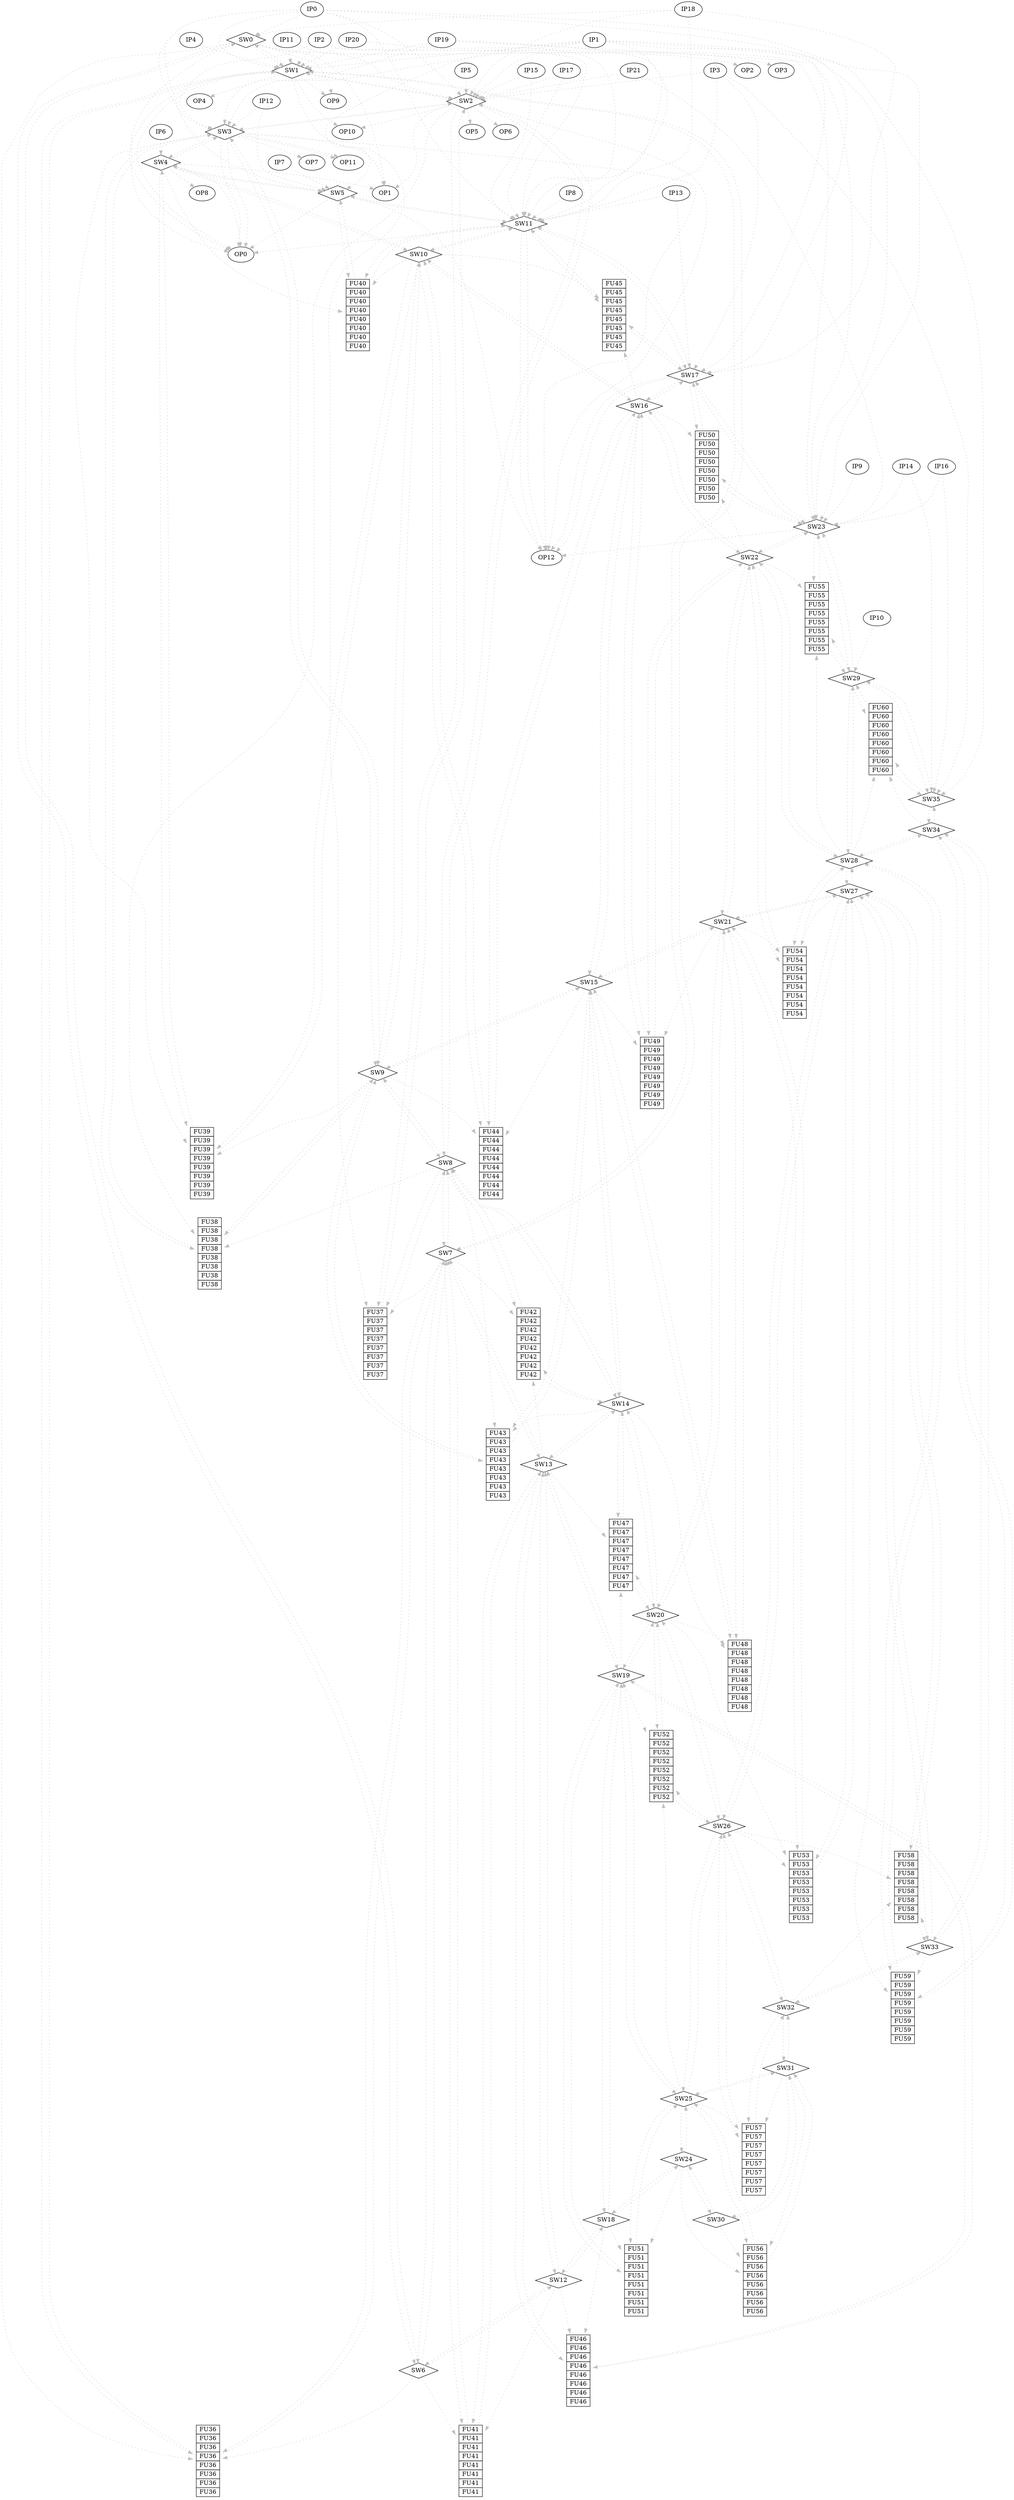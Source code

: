 digraph sched {
SW0 [shape=diamond, pos = "-4,3!", pin=true];
SW1 [shape=diamond, pos = "-4,3!", pin=true];
SW2 [shape=diamond, pos = "-4,3!", pin=true];
SW3 [shape=diamond, pos = "-4,3!", pin=true];
SW4 [shape=diamond, pos = "-4,3!", pin=true];
SW5 [shape=diamond, pos = "-4,3!", pin=true];
SW6 [shape=diamond, pos = "-4,3!", pin=true];
SW7 [shape=diamond, pos = "-4,3!", pin=true];
SW8 [shape=diamond, pos = "-4,3!", pin=true];
SW9 [shape=diamond, pos = "-4,3!", pin=true];
SW10 [shape=diamond, pos = "-4,3!", pin=true];
SW11 [shape=diamond, pos = "-4,3!", pin=true];
SW12 [shape=diamond, pos = "-4,3!", pin=true];
SW13 [shape=diamond, pos = "-4,3!", pin=true];
SW14 [shape=diamond, pos = "-4,3!", pin=true];
SW15 [shape=diamond, pos = "-4,3!", pin=true];
SW16 [shape=diamond, pos = "-4,3!", pin=true];
SW17 [shape=diamond, pos = "-4,3!", pin=true];
SW18 [shape=diamond, pos = "-4,3!", pin=true];
SW19 [shape=diamond, pos = "-4,3!", pin=true];
SW20 [shape=diamond, pos = "-4,3!", pin=true];
SW21 [shape=diamond, pos = "-4,3!", pin=true];
SW22 [shape=diamond, pos = "-4,3!", pin=true];
SW23 [shape=diamond, pos = "-4,3!", pin=true];
SW24 [shape=diamond, pos = "-4,3!", pin=true];
SW25 [shape=diamond, pos = "-4,3!", pin=true];
SW26 [shape=diamond, pos = "-4,3!", pin=true];
SW27 [shape=diamond, pos = "-4,3!", pin=true];
SW28 [shape=diamond, pos = "-4,3!", pin=true];
SW29 [shape=diamond, pos = "-4,3!", pin=true];
SW30 [shape=diamond, pos = "-4,3!", pin=true];
SW31 [shape=diamond, pos = "-4,3!", pin=true];
SW32 [shape=diamond, pos = "-4,3!", pin=true];
SW33 [shape=diamond, pos = "-4,3!", pin=true];
SW34 [shape=diamond, pos = "-4,3!", pin=true];
SW35 [shape=diamond, pos = "-4,3!", pin=true];
FU36[shape=plaintext, label = <<table border="0" cellspacing="0"><tr><td border="1"> FU36 </td></tr><tr><td border="1"> FU36 </td></tr><tr><td border="1"> FU36 </td></tr><tr><td border="1"> FU36 </td></tr><tr><td border="1"> FU36 </td></tr><tr><td border="1"> FU36 </td></tr><tr><td border="1"> FU36 </td></tr><tr><td border="1"> FU36 </td></tr>
</table>>, pos = "-2,1!", pin=true];
FU37[shape=plaintext, label = <<table border="0" cellspacing="0"><tr><td border="1"> FU37 </td></tr><tr><td border="1"> FU37 </td></tr><tr><td border="1"> FU37 </td></tr><tr><td border="1"> FU37 </td></tr><tr><td border="1"> FU37 </td></tr><tr><td border="1"> FU37 </td></tr><tr><td border="1"> FU37 </td></tr><tr><td border="1"> FU37 </td></tr>
</table>>, pos = "-2,1!", pin=true];
FU38[shape=plaintext, label = <<table border="0" cellspacing="0"><tr><td border="1"> FU38 </td></tr><tr><td border="1"> FU38 </td></tr><tr><td border="1"> FU38 </td></tr><tr><td border="1"> FU38 </td></tr><tr><td border="1"> FU38 </td></tr><tr><td border="1"> FU38 </td></tr><tr><td border="1"> FU38 </td></tr><tr><td border="1"> FU38 </td></tr>
</table>>, pos = "-2,1!", pin=true];
FU39[shape=plaintext, label = <<table border="0" cellspacing="0"><tr><td border="1"> FU39 </td></tr><tr><td border="1"> FU39 </td></tr><tr><td border="1"> FU39 </td></tr><tr><td border="1"> FU39 </td></tr><tr><td border="1"> FU39 </td></tr><tr><td border="1"> FU39 </td></tr><tr><td border="1"> FU39 </td></tr><tr><td border="1"> FU39 </td></tr>
</table>>, pos = "-2,1!", pin=true];
FU40[shape=plaintext, label = <<table border="0" cellspacing="0"><tr><td border="1"> FU40 </td></tr><tr><td border="1"> FU40 </td></tr><tr><td border="1"> FU40 </td></tr><tr><td border="1"> FU40 </td></tr><tr><td border="1"> FU40 </td></tr><tr><td border="1"> FU40 </td></tr><tr><td border="1"> FU40 </td></tr><tr><td border="1"> FU40 </td></tr>
</table>>, pos = "-2,1!", pin=true];
FU41[shape=plaintext, label = <<table border="0" cellspacing="0"><tr><td border="1"> FU41 </td></tr><tr><td border="1"> FU41 </td></tr><tr><td border="1"> FU41 </td></tr><tr><td border="1"> FU41 </td></tr><tr><td border="1"> FU41 </td></tr><tr><td border="1"> FU41 </td></tr><tr><td border="1"> FU41 </td></tr><tr><td border="1"> FU41 </td></tr>
</table>>, pos = "-2,1!", pin=true];
FU42[shape=plaintext, label = <<table border="0" cellspacing="0"><tr><td border="1"> FU42 </td></tr><tr><td border="1"> FU42 </td></tr><tr><td border="1"> FU42 </td></tr><tr><td border="1"> FU42 </td></tr><tr><td border="1"> FU42 </td></tr><tr><td border="1"> FU42 </td></tr><tr><td border="1"> FU42 </td></tr><tr><td border="1"> FU42 </td></tr>
</table>>, pos = "-2,1!", pin=true];
FU43[shape=plaintext, label = <<table border="0" cellspacing="0"><tr><td border="1"> FU43 </td></tr><tr><td border="1"> FU43 </td></tr><tr><td border="1"> FU43 </td></tr><tr><td border="1"> FU43 </td></tr><tr><td border="1"> FU43 </td></tr><tr><td border="1"> FU43 </td></tr><tr><td border="1"> FU43 </td></tr><tr><td border="1"> FU43 </td></tr>
</table>>, pos = "-2,1!", pin=true];
FU44[shape=plaintext, label = <<table border="0" cellspacing="0"><tr><td border="1"> FU44 </td></tr><tr><td border="1"> FU44 </td></tr><tr><td border="1"> FU44 </td></tr><tr><td border="1"> FU44 </td></tr><tr><td border="1"> FU44 </td></tr><tr><td border="1"> FU44 </td></tr><tr><td border="1"> FU44 </td></tr><tr><td border="1"> FU44 </td></tr>
</table>>, pos = "-2,1!", pin=true];
FU45[shape=plaintext, label = <<table border="0" cellspacing="0"><tr><td border="1"> FU45 </td></tr><tr><td border="1"> FU45 </td></tr><tr><td border="1"> FU45 </td></tr><tr><td border="1"> FU45 </td></tr><tr><td border="1"> FU45 </td></tr><tr><td border="1"> FU45 </td></tr><tr><td border="1"> FU45 </td></tr><tr><td border="1"> FU45 </td></tr>
</table>>, pos = "-2,1!", pin=true];
FU46[shape=plaintext, label = <<table border="0" cellspacing="0"><tr><td border="1"> FU46 </td></tr><tr><td border="1"> FU46 </td></tr><tr><td border="1"> FU46 </td></tr><tr><td border="1"> FU46 </td></tr><tr><td border="1"> FU46 </td></tr><tr><td border="1"> FU46 </td></tr><tr><td border="1"> FU46 </td></tr><tr><td border="1"> FU46 </td></tr>
</table>>, pos = "-2,1!", pin=true];
FU47[shape=plaintext, label = <<table border="0" cellspacing="0"><tr><td border="1"> FU47 </td></tr><tr><td border="1"> FU47 </td></tr><tr><td border="1"> FU47 </td></tr><tr><td border="1"> FU47 </td></tr><tr><td border="1"> FU47 </td></tr><tr><td border="1"> FU47 </td></tr><tr><td border="1"> FU47 </td></tr><tr><td border="1"> FU47 </td></tr>
</table>>, pos = "-2,1!", pin=true];
FU48[shape=plaintext, label = <<table border="0" cellspacing="0"><tr><td border="1"> FU48 </td></tr><tr><td border="1"> FU48 </td></tr><tr><td border="1"> FU48 </td></tr><tr><td border="1"> FU48 </td></tr><tr><td border="1"> FU48 </td></tr><tr><td border="1"> FU48 </td></tr><tr><td border="1"> FU48 </td></tr><tr><td border="1"> FU48 </td></tr>
</table>>, pos = "-2,1!", pin=true];
FU49[shape=plaintext, label = <<table border="0" cellspacing="0"><tr><td border="1"> FU49 </td></tr><tr><td border="1"> FU49 </td></tr><tr><td border="1"> FU49 </td></tr><tr><td border="1"> FU49 </td></tr><tr><td border="1"> FU49 </td></tr><tr><td border="1"> FU49 </td></tr><tr><td border="1"> FU49 </td></tr><tr><td border="1"> FU49 </td></tr>
</table>>, pos = "-2,1!", pin=true];
FU50[shape=plaintext, label = <<table border="0" cellspacing="0"><tr><td border="1"> FU50 </td></tr><tr><td border="1"> FU50 </td></tr><tr><td border="1"> FU50 </td></tr><tr><td border="1"> FU50 </td></tr><tr><td border="1"> FU50 </td></tr><tr><td border="1"> FU50 </td></tr><tr><td border="1"> FU50 </td></tr><tr><td border="1"> FU50 </td></tr>
</table>>, pos = "-2,1!", pin=true];
FU51[shape=plaintext, label = <<table border="0" cellspacing="0"><tr><td border="1"> FU51 </td></tr><tr><td border="1"> FU51 </td></tr><tr><td border="1"> FU51 </td></tr><tr><td border="1"> FU51 </td></tr><tr><td border="1"> FU51 </td></tr><tr><td border="1"> FU51 </td></tr><tr><td border="1"> FU51 </td></tr><tr><td border="1"> FU51 </td></tr>
</table>>, pos = "-2,1!", pin=true];
FU52[shape=plaintext, label = <<table border="0" cellspacing="0"><tr><td border="1"> FU52 </td></tr><tr><td border="1"> FU52 </td></tr><tr><td border="1"> FU52 </td></tr><tr><td border="1"> FU52 </td></tr><tr><td border="1"> FU52 </td></tr><tr><td border="1"> FU52 </td></tr><tr><td border="1"> FU52 </td></tr><tr><td border="1"> FU52 </td></tr>
</table>>, pos = "-2,1!", pin=true];
FU53[shape=plaintext, label = <<table border="0" cellspacing="0"><tr><td border="1"> FU53 </td></tr><tr><td border="1"> FU53 </td></tr><tr><td border="1"> FU53 </td></tr><tr><td border="1"> FU53 </td></tr><tr><td border="1"> FU53 </td></tr><tr><td border="1"> FU53 </td></tr><tr><td border="1"> FU53 </td></tr><tr><td border="1"> FU53 </td></tr>
</table>>, pos = "-2,1!", pin=true];
FU54[shape=plaintext, label = <<table border="0" cellspacing="0"><tr><td border="1"> FU54 </td></tr><tr><td border="1"> FU54 </td></tr><tr><td border="1"> FU54 </td></tr><tr><td border="1"> FU54 </td></tr><tr><td border="1"> FU54 </td></tr><tr><td border="1"> FU54 </td></tr><tr><td border="1"> FU54 </td></tr><tr><td border="1"> FU54 </td></tr>
</table>>, pos = "-2,1!", pin=true];
FU55[shape=plaintext, label = <<table border="0" cellspacing="0"><tr><td border="1"> FU55 </td></tr><tr><td border="1"> FU55 </td></tr><tr><td border="1"> FU55 </td></tr><tr><td border="1"> FU55 </td></tr><tr><td border="1"> FU55 </td></tr><tr><td border="1"> FU55 </td></tr><tr><td border="1"> FU55 </td></tr><tr><td border="1"> FU55 </td></tr>
</table>>, pos = "-2,1!", pin=true];
FU56[shape=plaintext, label = <<table border="0" cellspacing="0"><tr><td border="1"> FU56 </td></tr><tr><td border="1"> FU56 </td></tr><tr><td border="1"> FU56 </td></tr><tr><td border="1"> FU56 </td></tr><tr><td border="1"> FU56 </td></tr><tr><td border="1"> FU56 </td></tr><tr><td border="1"> FU56 </td></tr><tr><td border="1"> FU56 </td></tr>
</table>>, pos = "-2,1!", pin=true];
FU57[shape=plaintext, label = <<table border="0" cellspacing="0"><tr><td border="1"> FU57 </td></tr><tr><td border="1"> FU57 </td></tr><tr><td border="1"> FU57 </td></tr><tr><td border="1"> FU57 </td></tr><tr><td border="1"> FU57 </td></tr><tr><td border="1"> FU57 </td></tr><tr><td border="1"> FU57 </td></tr><tr><td border="1"> FU57 </td></tr>
</table>>, pos = "-2,1!", pin=true];
FU58[shape=plaintext, label = <<table border="0" cellspacing="0"><tr><td border="1"> FU58 </td></tr><tr><td border="1"> FU58 </td></tr><tr><td border="1"> FU58 </td></tr><tr><td border="1"> FU58 </td></tr><tr><td border="1"> FU58 </td></tr><tr><td border="1"> FU58 </td></tr><tr><td border="1"> FU58 </td></tr><tr><td border="1"> FU58 </td></tr>
</table>>, pos = "-2,1!", pin=true];
FU59[shape=plaintext, label = <<table border="0" cellspacing="0"><tr><td border="1"> FU59 </td></tr><tr><td border="1"> FU59 </td></tr><tr><td border="1"> FU59 </td></tr><tr><td border="1"> FU59 </td></tr><tr><td border="1"> FU59 </td></tr><tr><td border="1"> FU59 </td></tr><tr><td border="1"> FU59 </td></tr><tr><td border="1"> FU59 </td></tr>
</table>>, pos = "-2,1!", pin=true];
FU60[shape=plaintext, label = <<table border="0" cellspacing="0"><tr><td border="1"> FU60 </td></tr><tr><td border="1"> FU60 </td></tr><tr><td border="1"> FU60 </td></tr><tr><td border="1"> FU60 </td></tr><tr><td border="1"> FU60 </td></tr><tr><td border="1"> FU60 </td></tr><tr><td border="1"> FU60 </td></tr><tr><td border="1"> FU60 </td></tr>
</table>>, pos = "-2,1!", pin=true];
SW0->SW6 [color=gray style=dotted, label="" fontcolor=gray]
SW0->SW1 [color=gray style=dotted, label="" fontcolor=gray]
SW0->FU36 [color=gray style=dotted, label="" fontcolor=gray]
SW0->OP0 [color=gray style=dotted, label="" fontcolor=gray]
SW0->OP1 [color=gray style=dotted, label="" fontcolor=gray]
SW0->OP2 [color=gray style=dotted, label="" fontcolor=gray]
SW0->OP3 [color=gray style=dotted, label="" fontcolor=gray]
SW0->OP9 [color=gray style=dotted, label="" fontcolor=gray]
SW1->SW0 [color=gray style=dotted, label="" fontcolor=gray]
SW1->SW7 [color=gray style=dotted, label="" fontcolor=gray]
SW1->SW2 [color=gray style=dotted, label="" fontcolor=gray]
SW1->FU36 [color=gray style=dotted, label="" fontcolor=gray]
SW1->FU37 [color=gray style=dotted, label="" fontcolor=gray]
SW1->OP0 [color=gray style=dotted, label="" fontcolor=gray]
SW1->OP0 [color=gray style=dotted, label="" fontcolor=gray]
SW1->OP4 [color=gray style=dotted, label="" fontcolor=gray]
SW1->OP9 [color=gray style=dotted, label="" fontcolor=gray]
SW1->OP10 [color=gray style=dotted, label="" fontcolor=gray]
SW2->SW1 [color=gray style=dotted, label="" fontcolor=gray]
SW2->SW8 [color=gray style=dotted, label="" fontcolor=gray]
SW2->SW3 [color=gray style=dotted, label="" fontcolor=gray]
SW2->FU37 [color=gray style=dotted, label="" fontcolor=gray]
SW2->FU38 [color=gray style=dotted, label="" fontcolor=gray]
SW2->OP1 [color=gray style=dotted, label="" fontcolor=gray]
SW2->OP5 [color=gray style=dotted, label="" fontcolor=gray]
SW2->OP6 [color=gray style=dotted, label="" fontcolor=gray]
SW2->OP10 [color=gray style=dotted, label="" fontcolor=gray]
SW2->OP12 [color=gray style=dotted, label="" fontcolor=gray]
SW3->SW2 [color=gray style=dotted, label="" fontcolor=gray]
SW3->SW9 [color=gray style=dotted, label="" fontcolor=gray]
SW3->SW4 [color=gray style=dotted, label="" fontcolor=gray]
SW3->FU38 [color=gray style=dotted, label="" fontcolor=gray]
SW3->FU39 [color=gray style=dotted, label="" fontcolor=gray]
SW3->OP0 [color=gray style=dotted, label="" fontcolor=gray]
SW3->OP0 [color=gray style=dotted, label="" fontcolor=gray]
SW3->OP1 [color=gray style=dotted, label="" fontcolor=gray]
SW3->OP7 [color=gray style=dotted, label="" fontcolor=gray]
SW3->OP11 [color=gray style=dotted, label="" fontcolor=gray]
SW3->OP11 [color=gray style=dotted, label="" fontcolor=gray]
SW3->OP12 [color=gray style=dotted, label="" fontcolor=gray]
SW4->SW3 [color=gray style=dotted, label="" fontcolor=gray]
SW4->SW10 [color=gray style=dotted, label="" fontcolor=gray]
SW4->SW5 [color=gray style=dotted, label="" fontcolor=gray]
SW4->FU39 [color=gray style=dotted, label="" fontcolor=gray]
SW4->FU40 [color=gray style=dotted, label="" fontcolor=gray]
SW4->OP0 [color=gray style=dotted, label="" fontcolor=gray]
SW4->OP1 [color=gray style=dotted, label="" fontcolor=gray]
SW4->OP8 [color=gray style=dotted, label="" fontcolor=gray]
SW5->SW4 [color=gray style=dotted, label="" fontcolor=gray]
SW5->SW11 [color=gray style=dotted, label="" fontcolor=gray]
SW5->FU40 [color=gray style=dotted, label="" fontcolor=gray]
SW5->OP0 [color=gray style=dotted, label="" fontcolor=gray]
SW5->OP12 [color=gray style=dotted, label="" fontcolor=gray]
SW6->SW0 [color=gray style=dotted, label="" fontcolor=gray]
SW6->SW12 [color=gray style=dotted, label="" fontcolor=gray]
SW6->SW7 [color=gray style=dotted, label="" fontcolor=gray]
SW6->FU36 [color=gray style=dotted, label="" fontcolor=gray]
SW6->FU41 [color=gray style=dotted, label="" fontcolor=gray]
SW7->SW1 [color=gray style=dotted, label="" fontcolor=gray]
SW7->SW6 [color=gray style=dotted, label="" fontcolor=gray]
SW7->SW13 [color=gray style=dotted, label="" fontcolor=gray]
SW7->SW8 [color=gray style=dotted, label="" fontcolor=gray]
SW7->FU36 [color=gray style=dotted, label="" fontcolor=gray]
SW7->FU37 [color=gray style=dotted, label="" fontcolor=gray]
SW7->FU41 [color=gray style=dotted, label="" fontcolor=gray]
SW7->FU42 [color=gray style=dotted, label="" fontcolor=gray]
SW8->SW2 [color=gray style=dotted, label="" fontcolor=gray]
SW8->SW7 [color=gray style=dotted, label="" fontcolor=gray]
SW8->SW14 [color=gray style=dotted, label="" fontcolor=gray]
SW8->SW9 [color=gray style=dotted, label="" fontcolor=gray]
SW8->FU37 [color=gray style=dotted, label="" fontcolor=gray]
SW8->FU38 [color=gray style=dotted, label="" fontcolor=gray]
SW8->FU42 [color=gray style=dotted, label="" fontcolor=gray]
SW8->FU43 [color=gray style=dotted, label="" fontcolor=gray]
SW9->SW3 [color=gray style=dotted, label="" fontcolor=gray]
SW9->SW8 [color=gray style=dotted, label="" fontcolor=gray]
SW9->SW15 [color=gray style=dotted, label="" fontcolor=gray]
SW9->SW10 [color=gray style=dotted, label="" fontcolor=gray]
SW9->FU38 [color=gray style=dotted, label="" fontcolor=gray]
SW9->FU39 [color=gray style=dotted, label="" fontcolor=gray]
SW9->FU43 [color=gray style=dotted, label="" fontcolor=gray]
SW9->FU44 [color=gray style=dotted, label="" fontcolor=gray]
SW10->SW4 [color=gray style=dotted, label="" fontcolor=gray]
SW10->SW9 [color=gray style=dotted, label="" fontcolor=gray]
SW10->SW16 [color=gray style=dotted, label="" fontcolor=gray]
SW10->SW11 [color=gray style=dotted, label="" fontcolor=gray]
SW10->FU39 [color=gray style=dotted, label="" fontcolor=gray]
SW10->FU40 [color=gray style=dotted, label="" fontcolor=gray]
SW10->FU44 [color=gray style=dotted, label="" fontcolor=gray]
SW10->FU45 [color=gray style=dotted, label="" fontcolor=gray]
SW11->SW5 [color=gray style=dotted, label="" fontcolor=gray]
SW11->SW10 [color=gray style=dotted, label="" fontcolor=gray]
SW11->SW17 [color=gray style=dotted, label="" fontcolor=gray]
SW11->FU40 [color=gray style=dotted, label="" fontcolor=gray]
SW11->FU45 [color=gray style=dotted, label="" fontcolor=gray]
SW11->OP0 [color=gray style=dotted, label="" fontcolor=gray]
SW11->OP12 [color=gray style=dotted, label="" fontcolor=gray]
SW11->OP12 [color=gray style=dotted, label="" fontcolor=gray]
SW12->SW6 [color=gray style=dotted, label="" fontcolor=gray]
SW12->SW18 [color=gray style=dotted, label="" fontcolor=gray]
SW12->SW13 [color=gray style=dotted, label="" fontcolor=gray]
SW12->FU41 [color=gray style=dotted, label="" fontcolor=gray]
SW12->FU46 [color=gray style=dotted, label="" fontcolor=gray]
SW13->SW7 [color=gray style=dotted, label="" fontcolor=gray]
SW13->SW12 [color=gray style=dotted, label="" fontcolor=gray]
SW13->SW19 [color=gray style=dotted, label="" fontcolor=gray]
SW13->SW14 [color=gray style=dotted, label="" fontcolor=gray]
SW13->FU41 [color=gray style=dotted, label="" fontcolor=gray]
SW13->FU42 [color=gray style=dotted, label="" fontcolor=gray]
SW13->FU46 [color=gray style=dotted, label="" fontcolor=gray]
SW13->FU47 [color=gray style=dotted, label="" fontcolor=gray]
SW14->SW8 [color=gray style=dotted, label="" fontcolor=gray]
SW14->SW13 [color=gray style=dotted, label="" fontcolor=gray]
SW14->SW20 [color=gray style=dotted, label="" fontcolor=gray]
SW14->SW15 [color=gray style=dotted, label="" fontcolor=gray]
SW14->FU42 [color=gray style=dotted, label="" fontcolor=gray]
SW14->FU43 [color=gray style=dotted, label="" fontcolor=gray]
SW14->FU47 [color=gray style=dotted, label="" fontcolor=gray]
SW14->FU48 [color=gray style=dotted, label="" fontcolor=gray]
SW15->SW9 [color=gray style=dotted, label="" fontcolor=gray]
SW15->SW14 [color=gray style=dotted, label="" fontcolor=gray]
SW15->SW21 [color=gray style=dotted, label="" fontcolor=gray]
SW15->SW16 [color=gray style=dotted, label="" fontcolor=gray]
SW15->FU43 [color=gray style=dotted, label="" fontcolor=gray]
SW15->FU44 [color=gray style=dotted, label="" fontcolor=gray]
SW15->FU48 [color=gray style=dotted, label="" fontcolor=gray]
SW15->FU49 [color=gray style=dotted, label="" fontcolor=gray]
SW16->SW10 [color=gray style=dotted, label="" fontcolor=gray]
SW16->SW15 [color=gray style=dotted, label="" fontcolor=gray]
SW16->SW22 [color=gray style=dotted, label="" fontcolor=gray]
SW16->SW17 [color=gray style=dotted, label="" fontcolor=gray]
SW16->FU44 [color=gray style=dotted, label="" fontcolor=gray]
SW16->FU45 [color=gray style=dotted, label="" fontcolor=gray]
SW16->FU49 [color=gray style=dotted, label="" fontcolor=gray]
SW16->FU50 [color=gray style=dotted, label="" fontcolor=gray]
SW17->SW11 [color=gray style=dotted, label="" fontcolor=gray]
SW17->SW16 [color=gray style=dotted, label="" fontcolor=gray]
SW17->SW23 [color=gray style=dotted, label="" fontcolor=gray]
SW17->FU45 [color=gray style=dotted, label="" fontcolor=gray]
SW17->FU50 [color=gray style=dotted, label="" fontcolor=gray]
SW17->OP12 [color=gray style=dotted, label="" fontcolor=gray]
SW17->OP12 [color=gray style=dotted, label="" fontcolor=gray]
SW18->SW12 [color=gray style=dotted, label="" fontcolor=gray]
SW18->SW24 [color=gray style=dotted, label="" fontcolor=gray]
SW18->SW19 [color=gray style=dotted, label="" fontcolor=gray]
SW18->FU46 [color=gray style=dotted, label="" fontcolor=gray]
SW18->FU51 [color=gray style=dotted, label="" fontcolor=gray]
SW19->SW13 [color=gray style=dotted, label="" fontcolor=gray]
SW19->SW18 [color=gray style=dotted, label="" fontcolor=gray]
SW19->SW25 [color=gray style=dotted, label="" fontcolor=gray]
SW19->SW20 [color=gray style=dotted, label="" fontcolor=gray]
SW19->FU46 [color=gray style=dotted, label="" fontcolor=gray]
SW19->FU47 [color=gray style=dotted, label="" fontcolor=gray]
SW19->FU51 [color=gray style=dotted, label="" fontcolor=gray]
SW19->FU52 [color=gray style=dotted, label="" fontcolor=gray]
SW20->SW14 [color=gray style=dotted, label="" fontcolor=gray]
SW20->SW19 [color=gray style=dotted, label="" fontcolor=gray]
SW20->SW26 [color=gray style=dotted, label="" fontcolor=gray]
SW20->SW21 [color=gray style=dotted, label="" fontcolor=gray]
SW20->FU47 [color=gray style=dotted, label="" fontcolor=gray]
SW20->FU48 [color=gray style=dotted, label="" fontcolor=gray]
SW20->FU52 [color=gray style=dotted, label="" fontcolor=gray]
SW20->FU53 [color=gray style=dotted, label="" fontcolor=gray]
SW21->SW15 [color=gray style=dotted, label="" fontcolor=gray]
SW21->SW20 [color=gray style=dotted, label="" fontcolor=gray]
SW21->SW27 [color=gray style=dotted, label="" fontcolor=gray]
SW21->SW22 [color=gray style=dotted, label="" fontcolor=gray]
SW21->FU48 [color=gray style=dotted, label="" fontcolor=gray]
SW21->FU49 [color=gray style=dotted, label="" fontcolor=gray]
SW21->FU53 [color=gray style=dotted, label="" fontcolor=gray]
SW21->FU54 [color=gray style=dotted, label="" fontcolor=gray]
SW22->SW16 [color=gray style=dotted, label="" fontcolor=gray]
SW22->SW21 [color=gray style=dotted, label="" fontcolor=gray]
SW22->SW28 [color=gray style=dotted, label="" fontcolor=gray]
SW22->SW23 [color=gray style=dotted, label="" fontcolor=gray]
SW22->FU49 [color=gray style=dotted, label="" fontcolor=gray]
SW22->FU50 [color=gray style=dotted, label="" fontcolor=gray]
SW22->FU54 [color=gray style=dotted, label="" fontcolor=gray]
SW22->FU55 [color=gray style=dotted, label="" fontcolor=gray]
SW23->SW17 [color=gray style=dotted, label="" fontcolor=gray]
SW23->SW22 [color=gray style=dotted, label="" fontcolor=gray]
SW23->SW29 [color=gray style=dotted, label="" fontcolor=gray]
SW23->FU50 [color=gray style=dotted, label="" fontcolor=gray]
SW23->FU55 [color=gray style=dotted, label="" fontcolor=gray]
SW23->OP12 [color=gray style=dotted, label="" fontcolor=gray]
SW24->SW18 [color=gray style=dotted, label="" fontcolor=gray]
SW24->SW30 [color=gray style=dotted, label="" fontcolor=gray]
SW24->SW25 [color=gray style=dotted, label="" fontcolor=gray]
SW24->FU51 [color=gray style=dotted, label="" fontcolor=gray]
SW24->FU56 [color=gray style=dotted, label="" fontcolor=gray]
SW25->SW19 [color=gray style=dotted, label="" fontcolor=gray]
SW25->SW24 [color=gray style=dotted, label="" fontcolor=gray]
SW25->SW31 [color=gray style=dotted, label="" fontcolor=gray]
SW25->SW26 [color=gray style=dotted, label="" fontcolor=gray]
SW25->FU51 [color=gray style=dotted, label="" fontcolor=gray]
SW25->FU52 [color=gray style=dotted, label="" fontcolor=gray]
SW25->FU56 [color=gray style=dotted, label="" fontcolor=gray]
SW25->FU57 [color=gray style=dotted, label="" fontcolor=gray]
SW26->SW20 [color=gray style=dotted, label="" fontcolor=gray]
SW26->SW25 [color=gray style=dotted, label="" fontcolor=gray]
SW26->SW32 [color=gray style=dotted, label="" fontcolor=gray]
SW26->SW27 [color=gray style=dotted, label="" fontcolor=gray]
SW26->FU52 [color=gray style=dotted, label="" fontcolor=gray]
SW26->FU53 [color=gray style=dotted, label="" fontcolor=gray]
SW26->FU57 [color=gray style=dotted, label="" fontcolor=gray]
SW26->FU58 [color=gray style=dotted, label="" fontcolor=gray]
SW27->SW21 [color=gray style=dotted, label="" fontcolor=gray]
SW27->SW26 [color=gray style=dotted, label="" fontcolor=gray]
SW27->SW33 [color=gray style=dotted, label="" fontcolor=gray]
SW27->SW28 [color=gray style=dotted, label="" fontcolor=gray]
SW27->FU53 [color=gray style=dotted, label="" fontcolor=gray]
SW27->FU54 [color=gray style=dotted, label="" fontcolor=gray]
SW27->FU58 [color=gray style=dotted, label="" fontcolor=gray]
SW27->FU59 [color=gray style=dotted, label="" fontcolor=gray]
SW28->SW22 [color=gray style=dotted, label="" fontcolor=gray]
SW28->SW27 [color=gray style=dotted, label="" fontcolor=gray]
SW28->SW34 [color=gray style=dotted, label="" fontcolor=gray]
SW28->SW29 [color=gray style=dotted, label="" fontcolor=gray]
SW28->FU54 [color=gray style=dotted, label="" fontcolor=gray]
SW28->FU55 [color=gray style=dotted, label="" fontcolor=gray]
SW28->FU59 [color=gray style=dotted, label="" fontcolor=gray]
SW28->FU60 [color=gray style=dotted, label="" fontcolor=gray]
SW29->SW23 [color=gray style=dotted, label="" fontcolor=gray]
SW29->SW28 [color=gray style=dotted, label="" fontcolor=gray]
SW29->SW35 [color=gray style=dotted, label="" fontcolor=gray]
SW29->FU55 [color=gray style=dotted, label="" fontcolor=gray]
SW29->FU60 [color=gray style=dotted, label="" fontcolor=gray]
SW30->SW24 [color=gray style=dotted, label="" fontcolor=gray]
SW30->SW31 [color=gray style=dotted, label="" fontcolor=gray]
SW30->FU56 [color=gray style=dotted, label="" fontcolor=gray]
SW31->SW25 [color=gray style=dotted, label="" fontcolor=gray]
SW31->SW30 [color=gray style=dotted, label="" fontcolor=gray]
SW31->SW32 [color=gray style=dotted, label="" fontcolor=gray]
SW31->FU56 [color=gray style=dotted, label="" fontcolor=gray]
SW31->FU57 [color=gray style=dotted, label="" fontcolor=gray]
SW32->SW26 [color=gray style=dotted, label="" fontcolor=gray]
SW32->SW31 [color=gray style=dotted, label="" fontcolor=gray]
SW32->SW33 [color=gray style=dotted, label="" fontcolor=gray]
SW32->FU57 [color=gray style=dotted, label="" fontcolor=gray]
SW32->FU58 [color=gray style=dotted, label="" fontcolor=gray]
SW33->SW27 [color=gray style=dotted, label="" fontcolor=gray]
SW33->SW32 [color=gray style=dotted, label="" fontcolor=gray]
SW33->SW34 [color=gray style=dotted, label="" fontcolor=gray]
SW33->FU58 [color=gray style=dotted, label="" fontcolor=gray]
SW33->FU59 [color=gray style=dotted, label="" fontcolor=gray]
SW34->SW28 [color=gray style=dotted, label="" fontcolor=gray]
SW34->SW33 [color=gray style=dotted, label="" fontcolor=gray]
SW34->SW35 [color=gray style=dotted, label="" fontcolor=gray]
SW34->FU59 [color=gray style=dotted, label="" fontcolor=gray]
SW34->FU60 [color=gray style=dotted, label="" fontcolor=gray]
SW35->SW29 [color=gray style=dotted, label="" fontcolor=gray]
SW35->SW34 [color=gray style=dotted, label="" fontcolor=gray]
SW35->FU60 [color=gray style=dotted, label="" fontcolor=gray]
FU36->SW1 [color=gray style=dotted, label="" fontcolor=gray]
FU36->SW7 [color=gray style=dotted, label="" fontcolor=gray]
FU37->SW2 [color=gray style=dotted, label="" fontcolor=gray]
FU37->SW8 [color=gray style=dotted, label="" fontcolor=gray]
FU38->SW3 [color=gray style=dotted, label="" fontcolor=gray]
FU38->SW9 [color=gray style=dotted, label="" fontcolor=gray]
FU39->SW4 [color=gray style=dotted, label="" fontcolor=gray]
FU39->SW10 [color=gray style=dotted, label="" fontcolor=gray]
FU40->SW5 [color=gray style=dotted, label="" fontcolor=gray]
FU40->SW11 [color=gray style=dotted, label="" fontcolor=gray]
FU41->SW7 [color=gray style=dotted, label="" fontcolor=gray]
FU41->SW13 [color=gray style=dotted, label="" fontcolor=gray]
FU42->SW8 [color=gray style=dotted, label="" fontcolor=gray]
FU42->SW14 [color=gray style=dotted, label="" fontcolor=gray]
FU43->SW9 [color=gray style=dotted, label="" fontcolor=gray]
FU43->SW15 [color=gray style=dotted, label="" fontcolor=gray]
FU44->SW10 [color=gray style=dotted, label="" fontcolor=gray]
FU44->SW16 [color=gray style=dotted, label="" fontcolor=gray]
FU45->SW11 [color=gray style=dotted, label="" fontcolor=gray]
FU45->SW17 [color=gray style=dotted, label="" fontcolor=gray]
FU46->SW13 [color=gray style=dotted, label="" fontcolor=gray]
FU46->SW19 [color=gray style=dotted, label="" fontcolor=gray]
FU47->SW14 [color=gray style=dotted, label="" fontcolor=gray]
FU47->SW20 [color=gray style=dotted, label="" fontcolor=gray]
FU48->SW15 [color=gray style=dotted, label="" fontcolor=gray]
FU48->SW21 [color=gray style=dotted, label="" fontcolor=gray]
FU49->SW16 [color=gray style=dotted, label="" fontcolor=gray]
FU49->SW22 [color=gray style=dotted, label="" fontcolor=gray]
FU50->SW17 [color=gray style=dotted, label="" fontcolor=gray]
FU50->SW23 [color=gray style=dotted, label="" fontcolor=gray]
FU51->SW19 [color=gray style=dotted, label="" fontcolor=gray]
FU51->SW25 [color=gray style=dotted, label="" fontcolor=gray]
FU52->SW20 [color=gray style=dotted, label="" fontcolor=gray]
FU52->SW26 [color=gray style=dotted, label="" fontcolor=gray]
FU53->SW21 [color=gray style=dotted, label="" fontcolor=gray]
FU53->SW27 [color=gray style=dotted, label="" fontcolor=gray]
FU54->SW22 [color=gray style=dotted, label="" fontcolor=gray]
FU54->SW28 [color=gray style=dotted, label="" fontcolor=gray]
FU55->SW23 [color=gray style=dotted, label="" fontcolor=gray]
FU55->SW29 [color=gray style=dotted, label="" fontcolor=gray]
FU56->SW25 [color=gray style=dotted, label="" fontcolor=gray]
FU56->SW31 [color=gray style=dotted, label="" fontcolor=gray]
FU57->SW26 [color=gray style=dotted, label="" fontcolor=gray]
FU57->SW32 [color=gray style=dotted, label="" fontcolor=gray]
FU58->SW27 [color=gray style=dotted, label="" fontcolor=gray]
FU58->SW33 [color=gray style=dotted, label="" fontcolor=gray]
FU59->SW28 [color=gray style=dotted, label="" fontcolor=gray]
FU59->SW34 [color=gray style=dotted, label="" fontcolor=gray]
FU60->SW29 [color=gray style=dotted, label="" fontcolor=gray]
FU60->SW35 [color=gray style=dotted, label="" fontcolor=gray]
IP0->SW0 [color=gray style=dotted, label="" fontcolor=gray]
IP0->SW1 [color=gray style=dotted, label="" fontcolor=gray]
IP0->SW2 [color=gray style=dotted, label="" fontcolor=gray]
IP0->SW3 [color=gray style=dotted, label="" fontcolor=gray]
IP0->SW5 [color=gray style=dotted, label="" fontcolor=gray]
IP0->SW11 [color=gray style=dotted, label="" fontcolor=gray]
IP0->SW17 [color=gray style=dotted, label="" fontcolor=gray]
IP0->SW23 [color=gray style=dotted, label="" fontcolor=gray]
IP1->SW1 [color=gray style=dotted, label="" fontcolor=gray]
IP1->SW2 [color=gray style=dotted, label="" fontcolor=gray]
IP1->SW3 [color=gray style=dotted, label="" fontcolor=gray]
IP1->SW5 [color=gray style=dotted, label="" fontcolor=gray]
IP1->SW11 [color=gray style=dotted, label="" fontcolor=gray]
IP1->SW17 [color=gray style=dotted, label="" fontcolor=gray]
IP1->SW23 [color=gray style=dotted, label="" fontcolor=gray]
IP1->SW35 [color=gray style=dotted, label="" fontcolor=gray]
IP2->SW1 [color=gray style=dotted, label="" fontcolor=gray]
IP2->SW3 [color=gray style=dotted, label="" fontcolor=gray]
IP2->SW11 [color=gray style=dotted, label="" fontcolor=gray]
IP2->SW23 [color=gray style=dotted, label="" fontcolor=gray]
IP3->SW2 [color=gray style=dotted, label="" fontcolor=gray]
IP3->SW11 [color=gray style=dotted, label="" fontcolor=gray]
IP3->SW17 [color=gray style=dotted, label="" fontcolor=gray]
IP3->SW35 [color=gray style=dotted, label="" fontcolor=gray]
IP4->SW1 [color=gray style=dotted, label="" fontcolor=gray]
IP5->SW2 [color=gray style=dotted, label="" fontcolor=gray]
IP6->SW4 [color=gray style=dotted, label="" fontcolor=gray]
IP7->SW5 [color=gray style=dotted, label="" fontcolor=gray]
IP8->SW11 [color=gray style=dotted, label="" fontcolor=gray]
IP9->SW23 [color=gray style=dotted, label="" fontcolor=gray]
IP10->SW29 [color=gray style=dotted, label="" fontcolor=gray]
IP11->SW1 [color=gray style=dotted, label="" fontcolor=gray]
IP11->SW2 [color=gray style=dotted, label="" fontcolor=gray]
IP12->SW3 [color=gray style=dotted, label="" fontcolor=gray]
IP12->SW5 [color=gray style=dotted, label="" fontcolor=gray]
IP13->SW11 [color=gray style=dotted, label="" fontcolor=gray]
IP13->SW17 [color=gray style=dotted, label="" fontcolor=gray]
IP14->SW23 [color=gray style=dotted, label="" fontcolor=gray]
IP14->SW35 [color=gray style=dotted, label="" fontcolor=gray]
IP15->SW2 [color=gray style=dotted, label="" fontcolor=gray]
IP15->SW11 [color=gray style=dotted, label="" fontcolor=gray]
IP16->SW23 [color=gray style=dotted, label="" fontcolor=gray]
IP16->SW35 [color=gray style=dotted, label="" fontcolor=gray]
IP17->SW2 [color=gray style=dotted, label="" fontcolor=gray]
IP17->SW11 [color=gray style=dotted, label="" fontcolor=gray]
IP18->SW0 [color=gray style=dotted, label="" fontcolor=gray]
IP18->SW2 [color=gray style=dotted, label="" fontcolor=gray]
IP18->SW11 [color=gray style=dotted, label="" fontcolor=gray]
IP18->SW17 [color=gray style=dotted, label="" fontcolor=gray]
IP19->SW1 [color=gray style=dotted, label="" fontcolor=gray]
IP19->SW3 [color=gray style=dotted, label="" fontcolor=gray]
IP19->SW11 [color=gray style=dotted, label="" fontcolor=gray]
IP19->SW23 [color=gray style=dotted, label="" fontcolor=gray]
IP20->SW1 [color=gray style=dotted, label="" fontcolor=gray]
IP20->SW11 [color=gray style=dotted, label="" fontcolor=gray]
IP21->SW2 [color=gray style=dotted, label="" fontcolor=gray]
IP21->SW23 [color=gray style=dotted, label="" fontcolor=gray]
}

